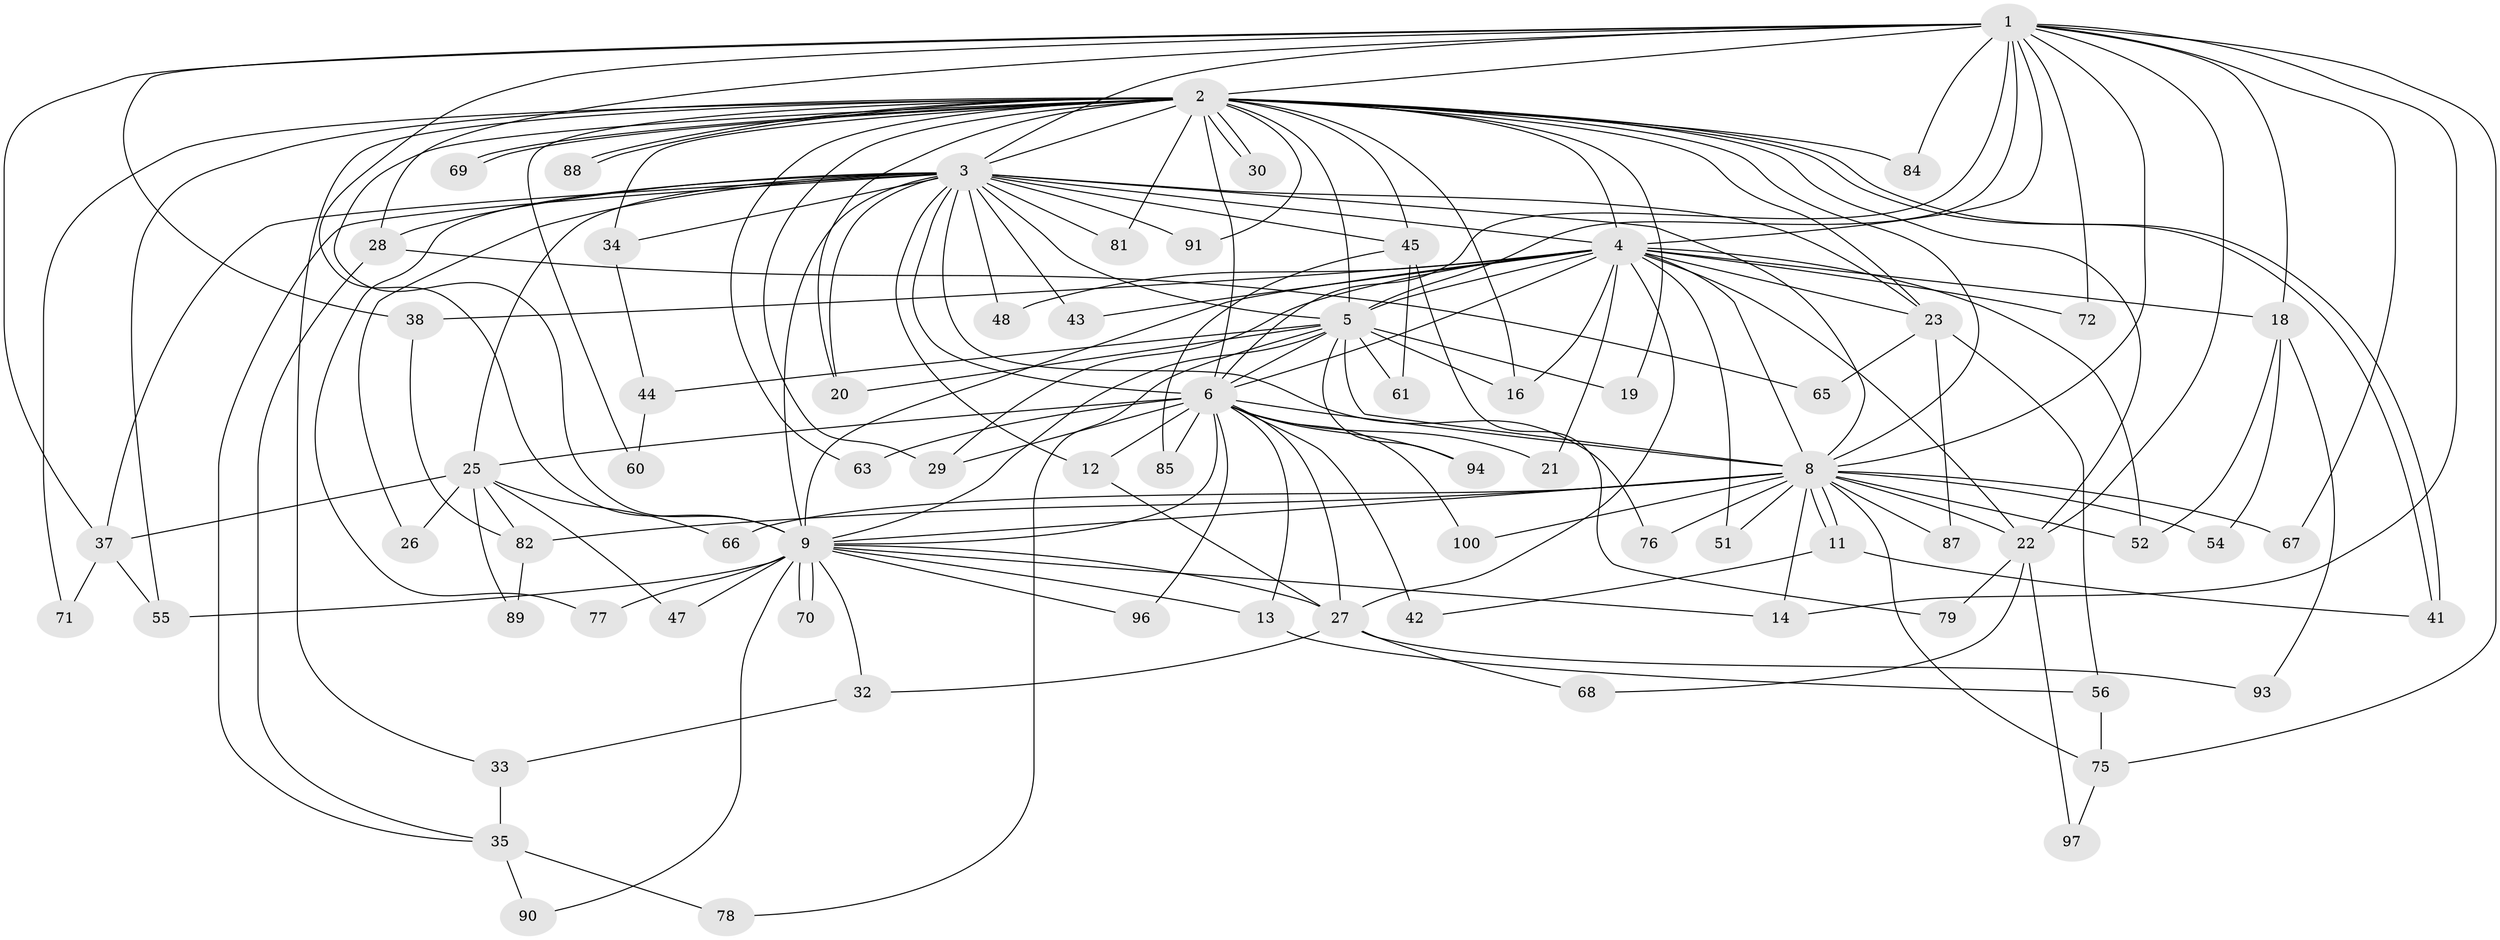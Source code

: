 // Generated by graph-tools (version 1.1) at 2025/51/02/27/25 19:51:45]
// undirected, 73 vertices, 174 edges
graph export_dot {
graph [start="1"]
  node [color=gray90,style=filled];
  1 [super="+17"];
  2 [super="+49"];
  3 [super="+7"];
  4 [super="+15"];
  5 [super="+50"];
  6 [super="+10"];
  8 [super="+36"];
  9 [super="+24"];
  11;
  12 [super="+64"];
  13;
  14 [super="+74"];
  16 [super="+59"];
  18 [super="+46"];
  19;
  20 [super="+98"];
  21;
  22 [super="+80"];
  23 [super="+40"];
  25 [super="+31"];
  26;
  27 [super="+53"];
  28;
  29 [super="+73"];
  30;
  32;
  33 [super="+86"];
  34;
  35;
  37 [super="+39"];
  38 [super="+92"];
  41 [super="+99"];
  42 [super="+58"];
  43;
  44;
  45 [super="+62"];
  47;
  48;
  51;
  52 [super="+95"];
  54;
  55 [super="+57"];
  56;
  60;
  61;
  63;
  65;
  66;
  67;
  68;
  69;
  70;
  71;
  72;
  75 [super="+101"];
  76;
  77;
  78;
  79;
  81;
  82 [super="+83"];
  84;
  85;
  87;
  88;
  89;
  90;
  91;
  93;
  94;
  96;
  97;
  100;
  1 -- 2;
  1 -- 3 [weight=2];
  1 -- 4 [weight=2];
  1 -- 5;
  1 -- 6 [weight=2];
  1 -- 8;
  1 -- 9;
  1 -- 14;
  1 -- 18 [weight=2];
  1 -- 22;
  1 -- 28;
  1 -- 37;
  1 -- 38;
  1 -- 67;
  1 -- 72;
  1 -- 75;
  1 -- 84;
  2 -- 3 [weight=2];
  2 -- 4;
  2 -- 5;
  2 -- 6 [weight=2];
  2 -- 8;
  2 -- 9;
  2 -- 16;
  2 -- 19;
  2 -- 20;
  2 -- 30;
  2 -- 30;
  2 -- 33;
  2 -- 34;
  2 -- 41;
  2 -- 41;
  2 -- 45 [weight=2];
  2 -- 55;
  2 -- 60;
  2 -- 63;
  2 -- 69;
  2 -- 69;
  2 -- 81;
  2 -- 84;
  2 -- 88;
  2 -- 88;
  2 -- 91;
  2 -- 22;
  2 -- 71;
  2 -- 29;
  2 -- 23;
  3 -- 4 [weight=2];
  3 -- 5 [weight=2];
  3 -- 6 [weight=4];
  3 -- 8 [weight=2];
  3 -- 9 [weight=2];
  3 -- 20;
  3 -- 25;
  3 -- 34;
  3 -- 43;
  3 -- 48;
  3 -- 77;
  3 -- 12;
  3 -- 76;
  3 -- 81;
  3 -- 23;
  3 -- 26;
  3 -- 91;
  3 -- 28;
  3 -- 35;
  3 -- 45;
  3 -- 37;
  4 -- 5 [weight=2];
  4 -- 6 [weight=2];
  4 -- 8;
  4 -- 9 [weight=2];
  4 -- 16;
  4 -- 18;
  4 -- 23;
  4 -- 27;
  4 -- 29;
  4 -- 38 [weight=2];
  4 -- 43;
  4 -- 72;
  4 -- 48;
  4 -- 51;
  4 -- 21;
  4 -- 22;
  4 -- 52;
  5 -- 6 [weight=2];
  5 -- 8;
  5 -- 9;
  5 -- 19;
  5 -- 44;
  5 -- 61;
  5 -- 94;
  5 -- 78;
  5 -- 20;
  5 -- 16;
  6 -- 8 [weight=3];
  6 -- 9 [weight=2];
  6 -- 12;
  6 -- 21;
  6 -- 29;
  6 -- 42 [weight=2];
  6 -- 85;
  6 -- 25 [weight=2];
  6 -- 96;
  6 -- 100;
  6 -- 13;
  6 -- 94;
  6 -- 63;
  6 -- 27;
  8 -- 9;
  8 -- 11;
  8 -- 11;
  8 -- 22;
  8 -- 51;
  8 -- 52;
  8 -- 54;
  8 -- 66;
  8 -- 67;
  8 -- 76;
  8 -- 82;
  8 -- 87;
  8 -- 100;
  8 -- 75;
  8 -- 14;
  9 -- 13;
  9 -- 14;
  9 -- 27;
  9 -- 32;
  9 -- 47;
  9 -- 70;
  9 -- 70;
  9 -- 77;
  9 -- 90;
  9 -- 96;
  9 -- 55;
  11 -- 42;
  11 -- 41;
  12 -- 27;
  13 -- 56;
  18 -- 93;
  18 -- 52;
  18 -- 54;
  22 -- 68;
  22 -- 79;
  22 -- 97;
  23 -- 56;
  23 -- 65;
  23 -- 87;
  25 -- 26;
  25 -- 37;
  25 -- 66;
  25 -- 82;
  25 -- 89;
  25 -- 47;
  27 -- 32;
  27 -- 68;
  27 -- 93;
  28 -- 35;
  28 -- 65;
  32 -- 33;
  33 -- 35;
  34 -- 44;
  35 -- 78;
  35 -- 90;
  37 -- 71;
  37 -- 55;
  38 -- 82;
  44 -- 60;
  45 -- 61;
  45 -- 79;
  45 -- 85;
  56 -- 75;
  75 -- 97;
  82 -- 89;
}
